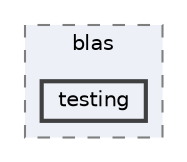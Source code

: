digraph "external/taskflow/3rd-party/eigen-3.3.7/blas/testing"
{
 // LATEX_PDF_SIZE
  bgcolor="transparent";
  edge [fontname=Helvetica,fontsize=10,labelfontname=Helvetica,labelfontsize=10];
  node [fontname=Helvetica,fontsize=10,shape=box,height=0.2,width=0.4];
  compound=true
  subgraph clusterdir_e1c1905490e57a03b6b2e485345ed515 {
    graph [ bgcolor="#edf0f7", pencolor="grey50", label="blas", fontname=Helvetica,fontsize=10 style="filled,dashed", URL="dir_e1c1905490e57a03b6b2e485345ed515.html",tooltip=""]
  dir_6a64e68e4de9df21708a0bf496d6f5ee [label="testing", fillcolor="#edf0f7", color="grey25", style="filled,bold", URL="dir_6a64e68e4de9df21708a0bf496d6f5ee.html",tooltip=""];
  }
}
